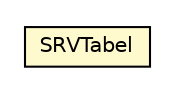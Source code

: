 #!/usr/local/bin/dot
#
# Class diagram 
# Generated by UMLGraph version R5_6-24-gf6e263 (http://www.umlgraph.org/)
#

digraph G {
	edge [fontname="Helvetica",fontsize=10,labelfontname="Helvetica",labelfontsize=10];
	node [fontname="Helvetica",fontsize=10,shape=plaintext];
	nodesep=0.25;
	ranksep=0.5;
	// nl.egem.stuf.sector.bg._0204.SRVTabel
	c191372 [label=<<table title="nl.egem.stuf.sector.bg._0204.SRVTabel" border="0" cellborder="1" cellspacing="0" cellpadding="2" port="p" bgcolor="lemonChiffon" href="./SRVTabel.html">
		<tr><td><table border="0" cellspacing="0" cellpadding="1">
<tr><td align="center" balign="center"> SRVTabel </td></tr>
		</table></td></tr>
		</table>>, URL="./SRVTabel.html", fontname="Helvetica", fontcolor="black", fontsize=10.0];
}

